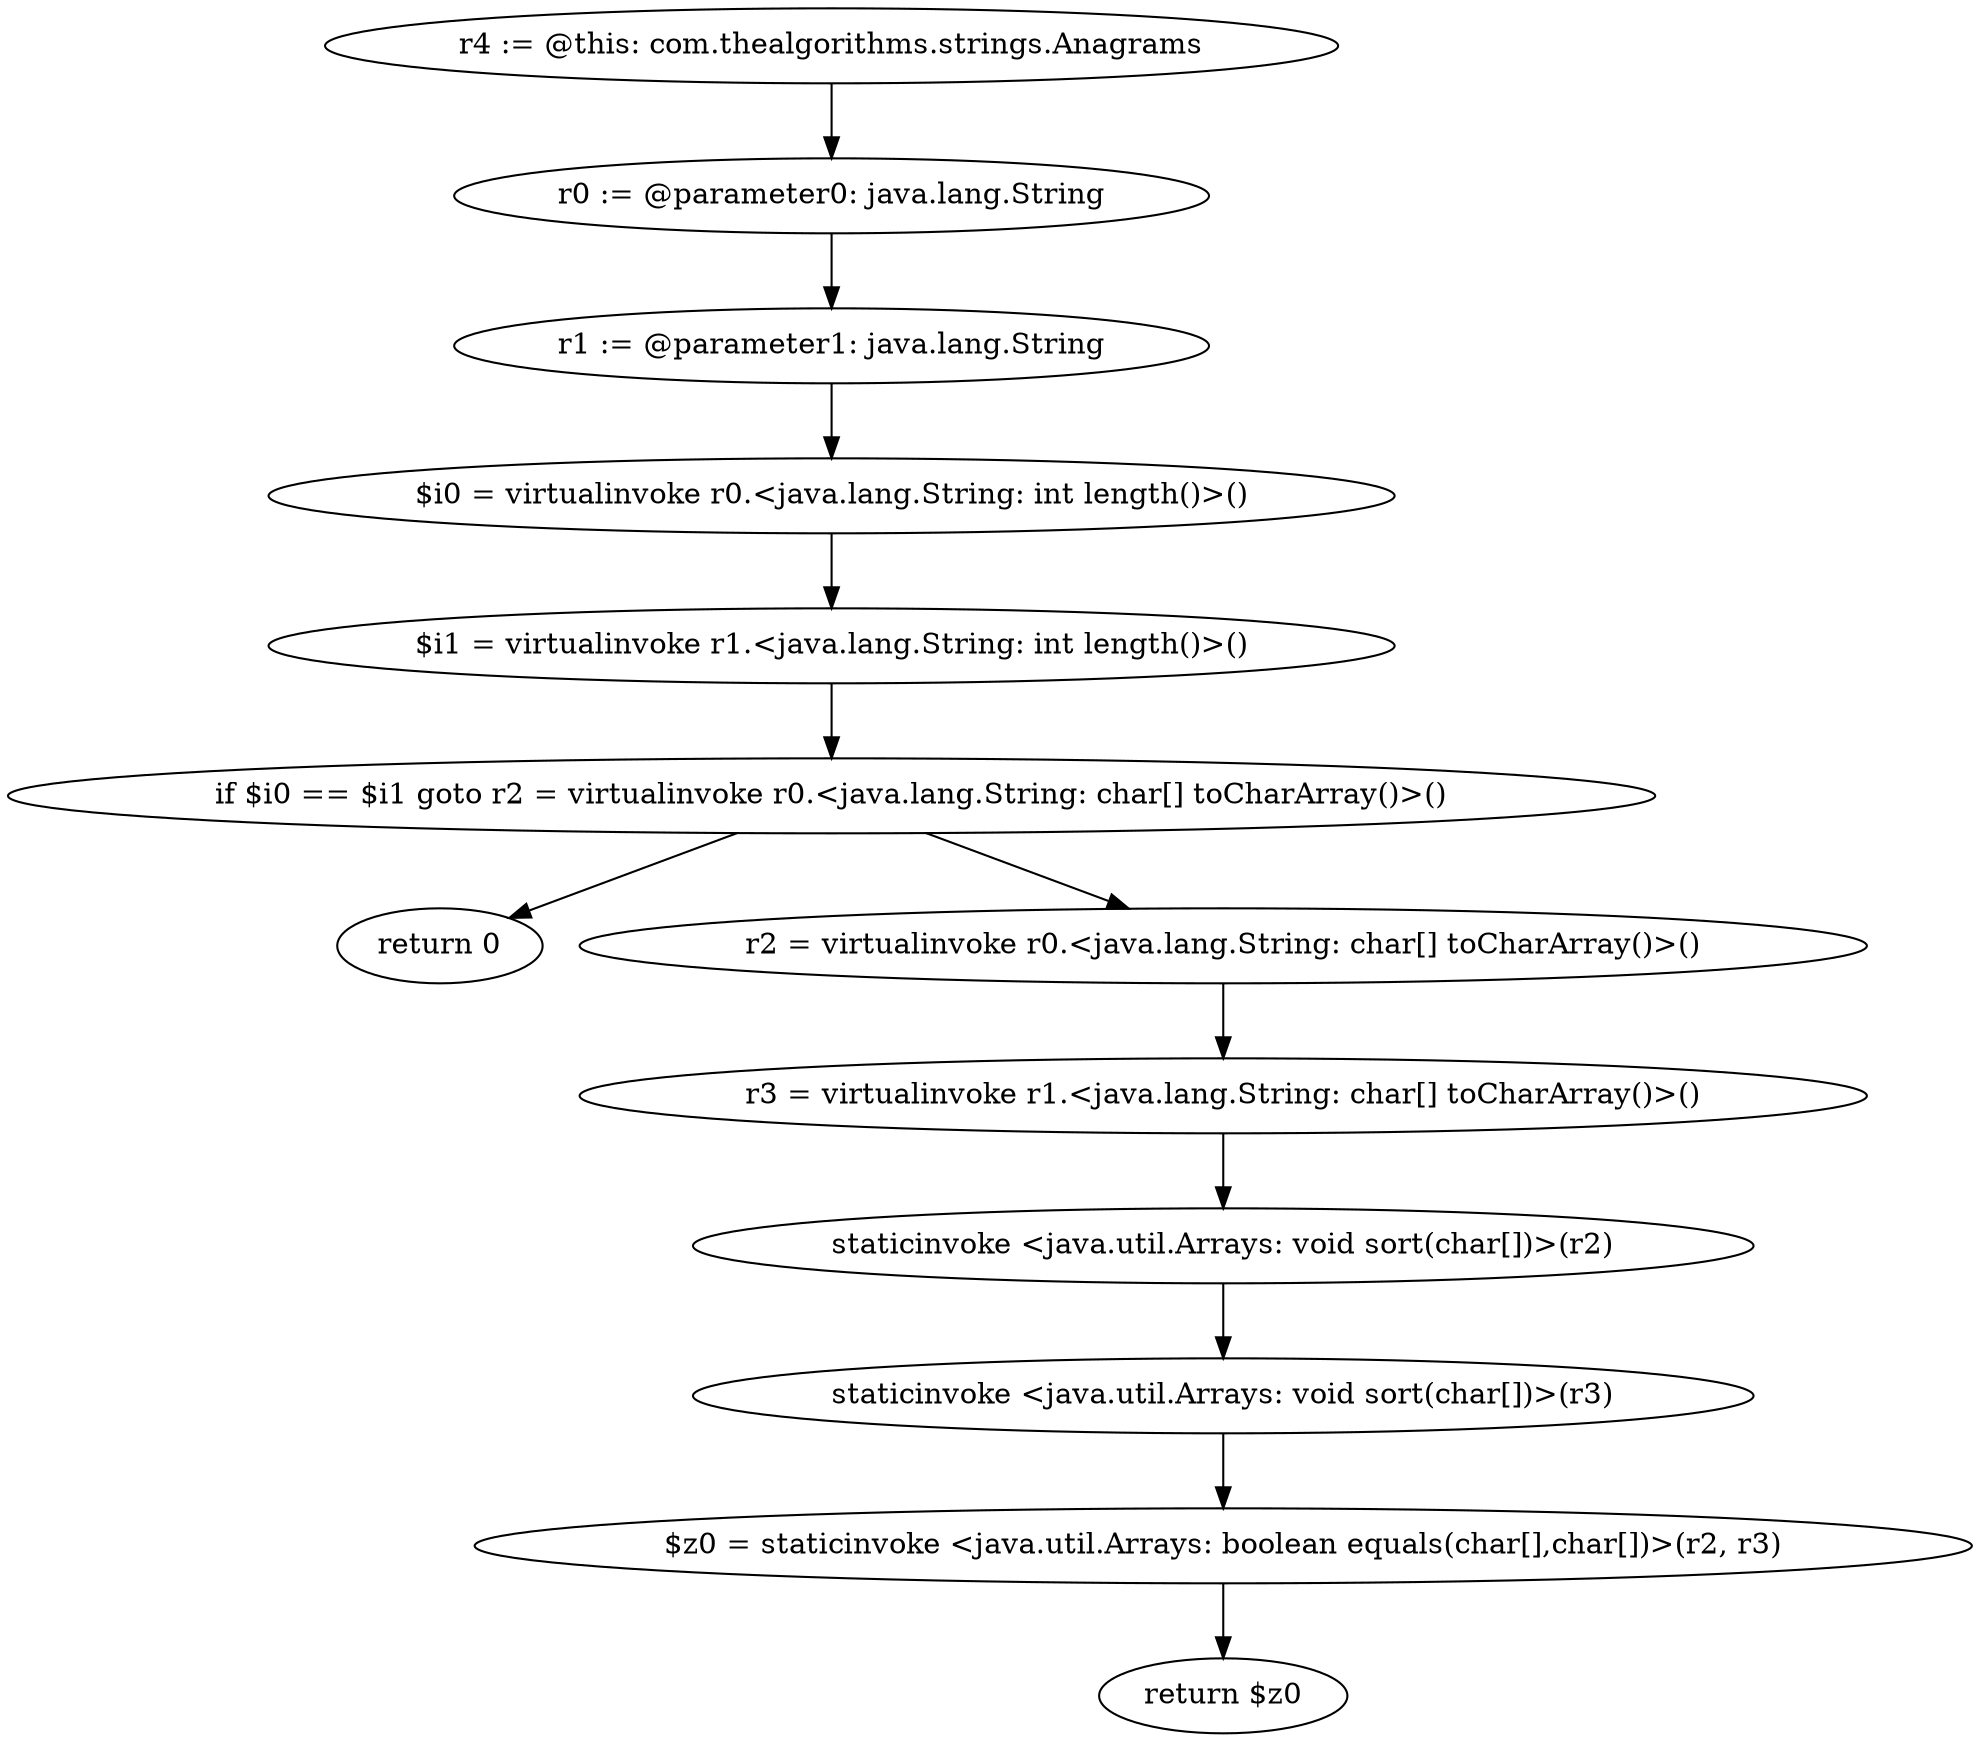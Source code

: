 digraph "unitGraph" {
    "r4 := @this: com.thealgorithms.strings.Anagrams"
    "r0 := @parameter0: java.lang.String"
    "r1 := @parameter1: java.lang.String"
    "$i0 = virtualinvoke r0.<java.lang.String: int length()>()"
    "$i1 = virtualinvoke r1.<java.lang.String: int length()>()"
    "if $i0 == $i1 goto r2 = virtualinvoke r0.<java.lang.String: char[] toCharArray()>()"
    "return 0"
    "r2 = virtualinvoke r0.<java.lang.String: char[] toCharArray()>()"
    "r3 = virtualinvoke r1.<java.lang.String: char[] toCharArray()>()"
    "staticinvoke <java.util.Arrays: void sort(char[])>(r2)"
    "staticinvoke <java.util.Arrays: void sort(char[])>(r3)"
    "$z0 = staticinvoke <java.util.Arrays: boolean equals(char[],char[])>(r2, r3)"
    "return $z0"
    "r4 := @this: com.thealgorithms.strings.Anagrams"->"r0 := @parameter0: java.lang.String";
    "r0 := @parameter0: java.lang.String"->"r1 := @parameter1: java.lang.String";
    "r1 := @parameter1: java.lang.String"->"$i0 = virtualinvoke r0.<java.lang.String: int length()>()";
    "$i0 = virtualinvoke r0.<java.lang.String: int length()>()"->"$i1 = virtualinvoke r1.<java.lang.String: int length()>()";
    "$i1 = virtualinvoke r1.<java.lang.String: int length()>()"->"if $i0 == $i1 goto r2 = virtualinvoke r0.<java.lang.String: char[] toCharArray()>()";
    "if $i0 == $i1 goto r2 = virtualinvoke r0.<java.lang.String: char[] toCharArray()>()"->"return 0";
    "if $i0 == $i1 goto r2 = virtualinvoke r0.<java.lang.String: char[] toCharArray()>()"->"r2 = virtualinvoke r0.<java.lang.String: char[] toCharArray()>()";
    "r2 = virtualinvoke r0.<java.lang.String: char[] toCharArray()>()"->"r3 = virtualinvoke r1.<java.lang.String: char[] toCharArray()>()";
    "r3 = virtualinvoke r1.<java.lang.String: char[] toCharArray()>()"->"staticinvoke <java.util.Arrays: void sort(char[])>(r2)";
    "staticinvoke <java.util.Arrays: void sort(char[])>(r2)"->"staticinvoke <java.util.Arrays: void sort(char[])>(r3)";
    "staticinvoke <java.util.Arrays: void sort(char[])>(r3)"->"$z0 = staticinvoke <java.util.Arrays: boolean equals(char[],char[])>(r2, r3)";
    "$z0 = staticinvoke <java.util.Arrays: boolean equals(char[],char[])>(r2, r3)"->"return $z0";
}
